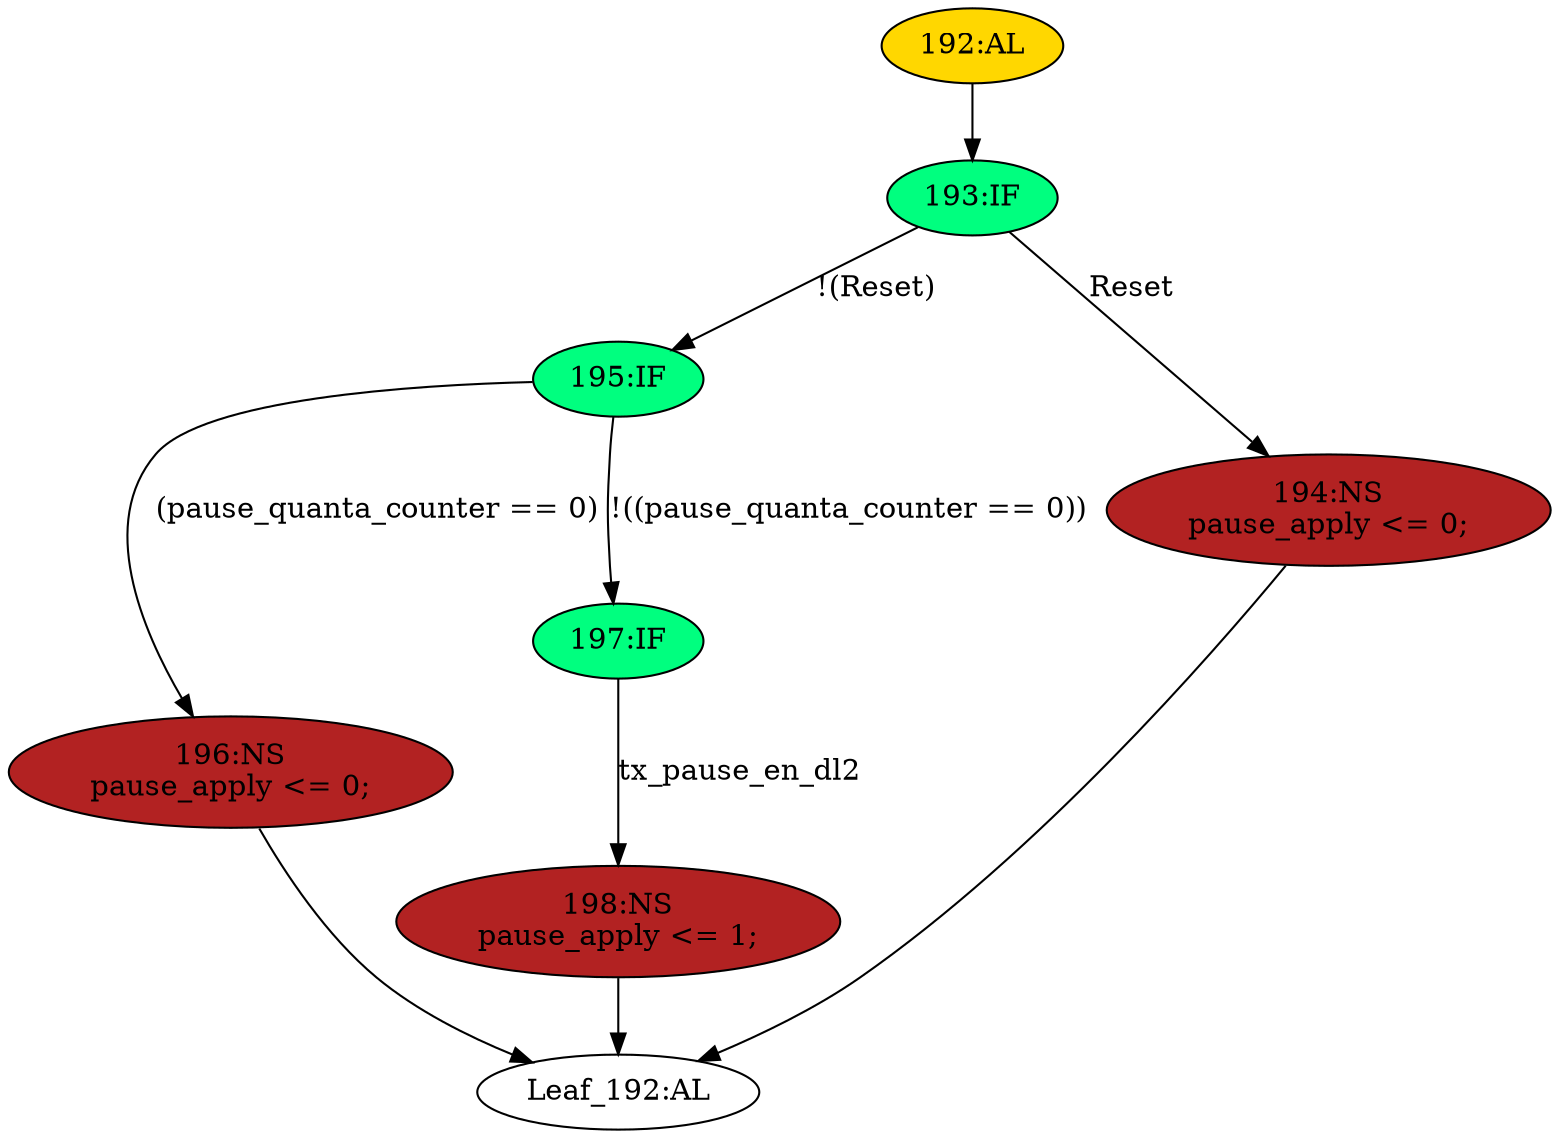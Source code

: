 strict digraph "" {
	node [label="\N"];
	"195:IF"	 [ast="<pyverilog.vparser.ast.IfStatement object at 0x7f5c9ac70ad0>",
		fillcolor=springgreen,
		label="195:IF",
		statements="[]",
		style=filled,
		typ=IfStatement];
	"196:NS"	 [ast="<pyverilog.vparser.ast.NonblockingSubstitution object at 0x7f5c9ac70d10>",
		fillcolor=firebrick,
		label="196:NS
pause_apply <= 0;",
		statements="[<pyverilog.vparser.ast.NonblockingSubstitution object at 0x7f5c9ac70d10>]",
		style=filled,
		typ=NonblockingSubstitution];
	"195:IF" -> "196:NS"	 [cond="['pause_quanta_counter']",
		label="(pause_quanta_counter == 0)",
		lineno=195];
	"197:IF"	 [ast="<pyverilog.vparser.ast.IfStatement object at 0x7f5c9ac70b10>",
		fillcolor=springgreen,
		label="197:IF",
		statements="[]",
		style=filled,
		typ=IfStatement];
	"195:IF" -> "197:IF"	 [cond="['pause_quanta_counter']",
		label="!((pause_quanta_counter == 0))",
		lineno=195];
	"Leaf_192:AL"	 [def_var="['pause_apply']",
		label="Leaf_192:AL"];
	"196:NS" -> "Leaf_192:AL"	 [cond="[]",
		lineno=None];
	"194:NS"	 [ast="<pyverilog.vparser.ast.NonblockingSubstitution object at 0x7f5c9ac70f90>",
		fillcolor=firebrick,
		label="194:NS
pause_apply <= 0;",
		statements="[<pyverilog.vparser.ast.NonblockingSubstitution object at 0x7f5c9ac70f90>]",
		style=filled,
		typ=NonblockingSubstitution];
	"194:NS" -> "Leaf_192:AL"	 [cond="[]",
		lineno=None];
	"198:NS"	 [ast="<pyverilog.vparser.ast.NonblockingSubstitution object at 0x7f5c9ac70b50>",
		fillcolor=firebrick,
		label="198:NS
pause_apply <= 1;",
		statements="[<pyverilog.vparser.ast.NonblockingSubstitution object at 0x7f5c9ac70b50>]",
		style=filled,
		typ=NonblockingSubstitution];
	"198:NS" -> "Leaf_192:AL"	 [cond="[]",
		lineno=None];
	"193:IF"	 [ast="<pyverilog.vparser.ast.IfStatement object at 0x7f5c9ac6d110>",
		fillcolor=springgreen,
		label="193:IF",
		statements="[]",
		style=filled,
		typ=IfStatement];
	"193:IF" -> "195:IF"	 [cond="['Reset']",
		label="!(Reset)",
		lineno=193];
	"193:IF" -> "194:NS"	 [cond="['Reset']",
		label=Reset,
		lineno=193];
	"192:AL"	 [ast="<pyverilog.vparser.ast.Always object at 0x7f5c9ac6d190>",
		clk_sens=True,
		fillcolor=gold,
		label="192:AL",
		sens="['Clk', 'Reset']",
		statements="[]",
		style=filled,
		typ=Always,
		use_var="['Reset', 'pause_quanta_counter', 'tx_pause_en_dl2']"];
	"192:AL" -> "193:IF"	 [cond="[]",
		lineno=None];
	"197:IF" -> "198:NS"	 [cond="['tx_pause_en_dl2']",
		label=tx_pause_en_dl2,
		lineno=197];
}
